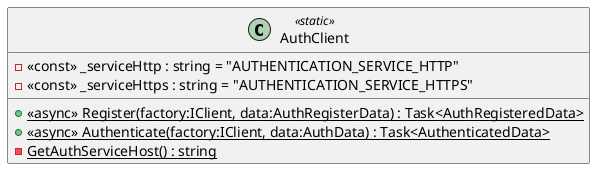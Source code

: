 @startuml
class AuthClient <<static>> {
    - <<const>> _serviceHttp : string = "AUTHENTICATION_SERVICE_HTTP"
    - <<const>> _serviceHttps : string = "AUTHENTICATION_SERVICE_HTTPS"
    + {static} <<async>> Register(factory:IClient, data:AuthRegisterData) : Task<AuthRegisteredData>
    + {static} <<async>> Authenticate(factory:IClient, data:AuthData) : Task<AuthenticatedData>
    - {static} GetAuthServiceHost() : string
}
@enduml
